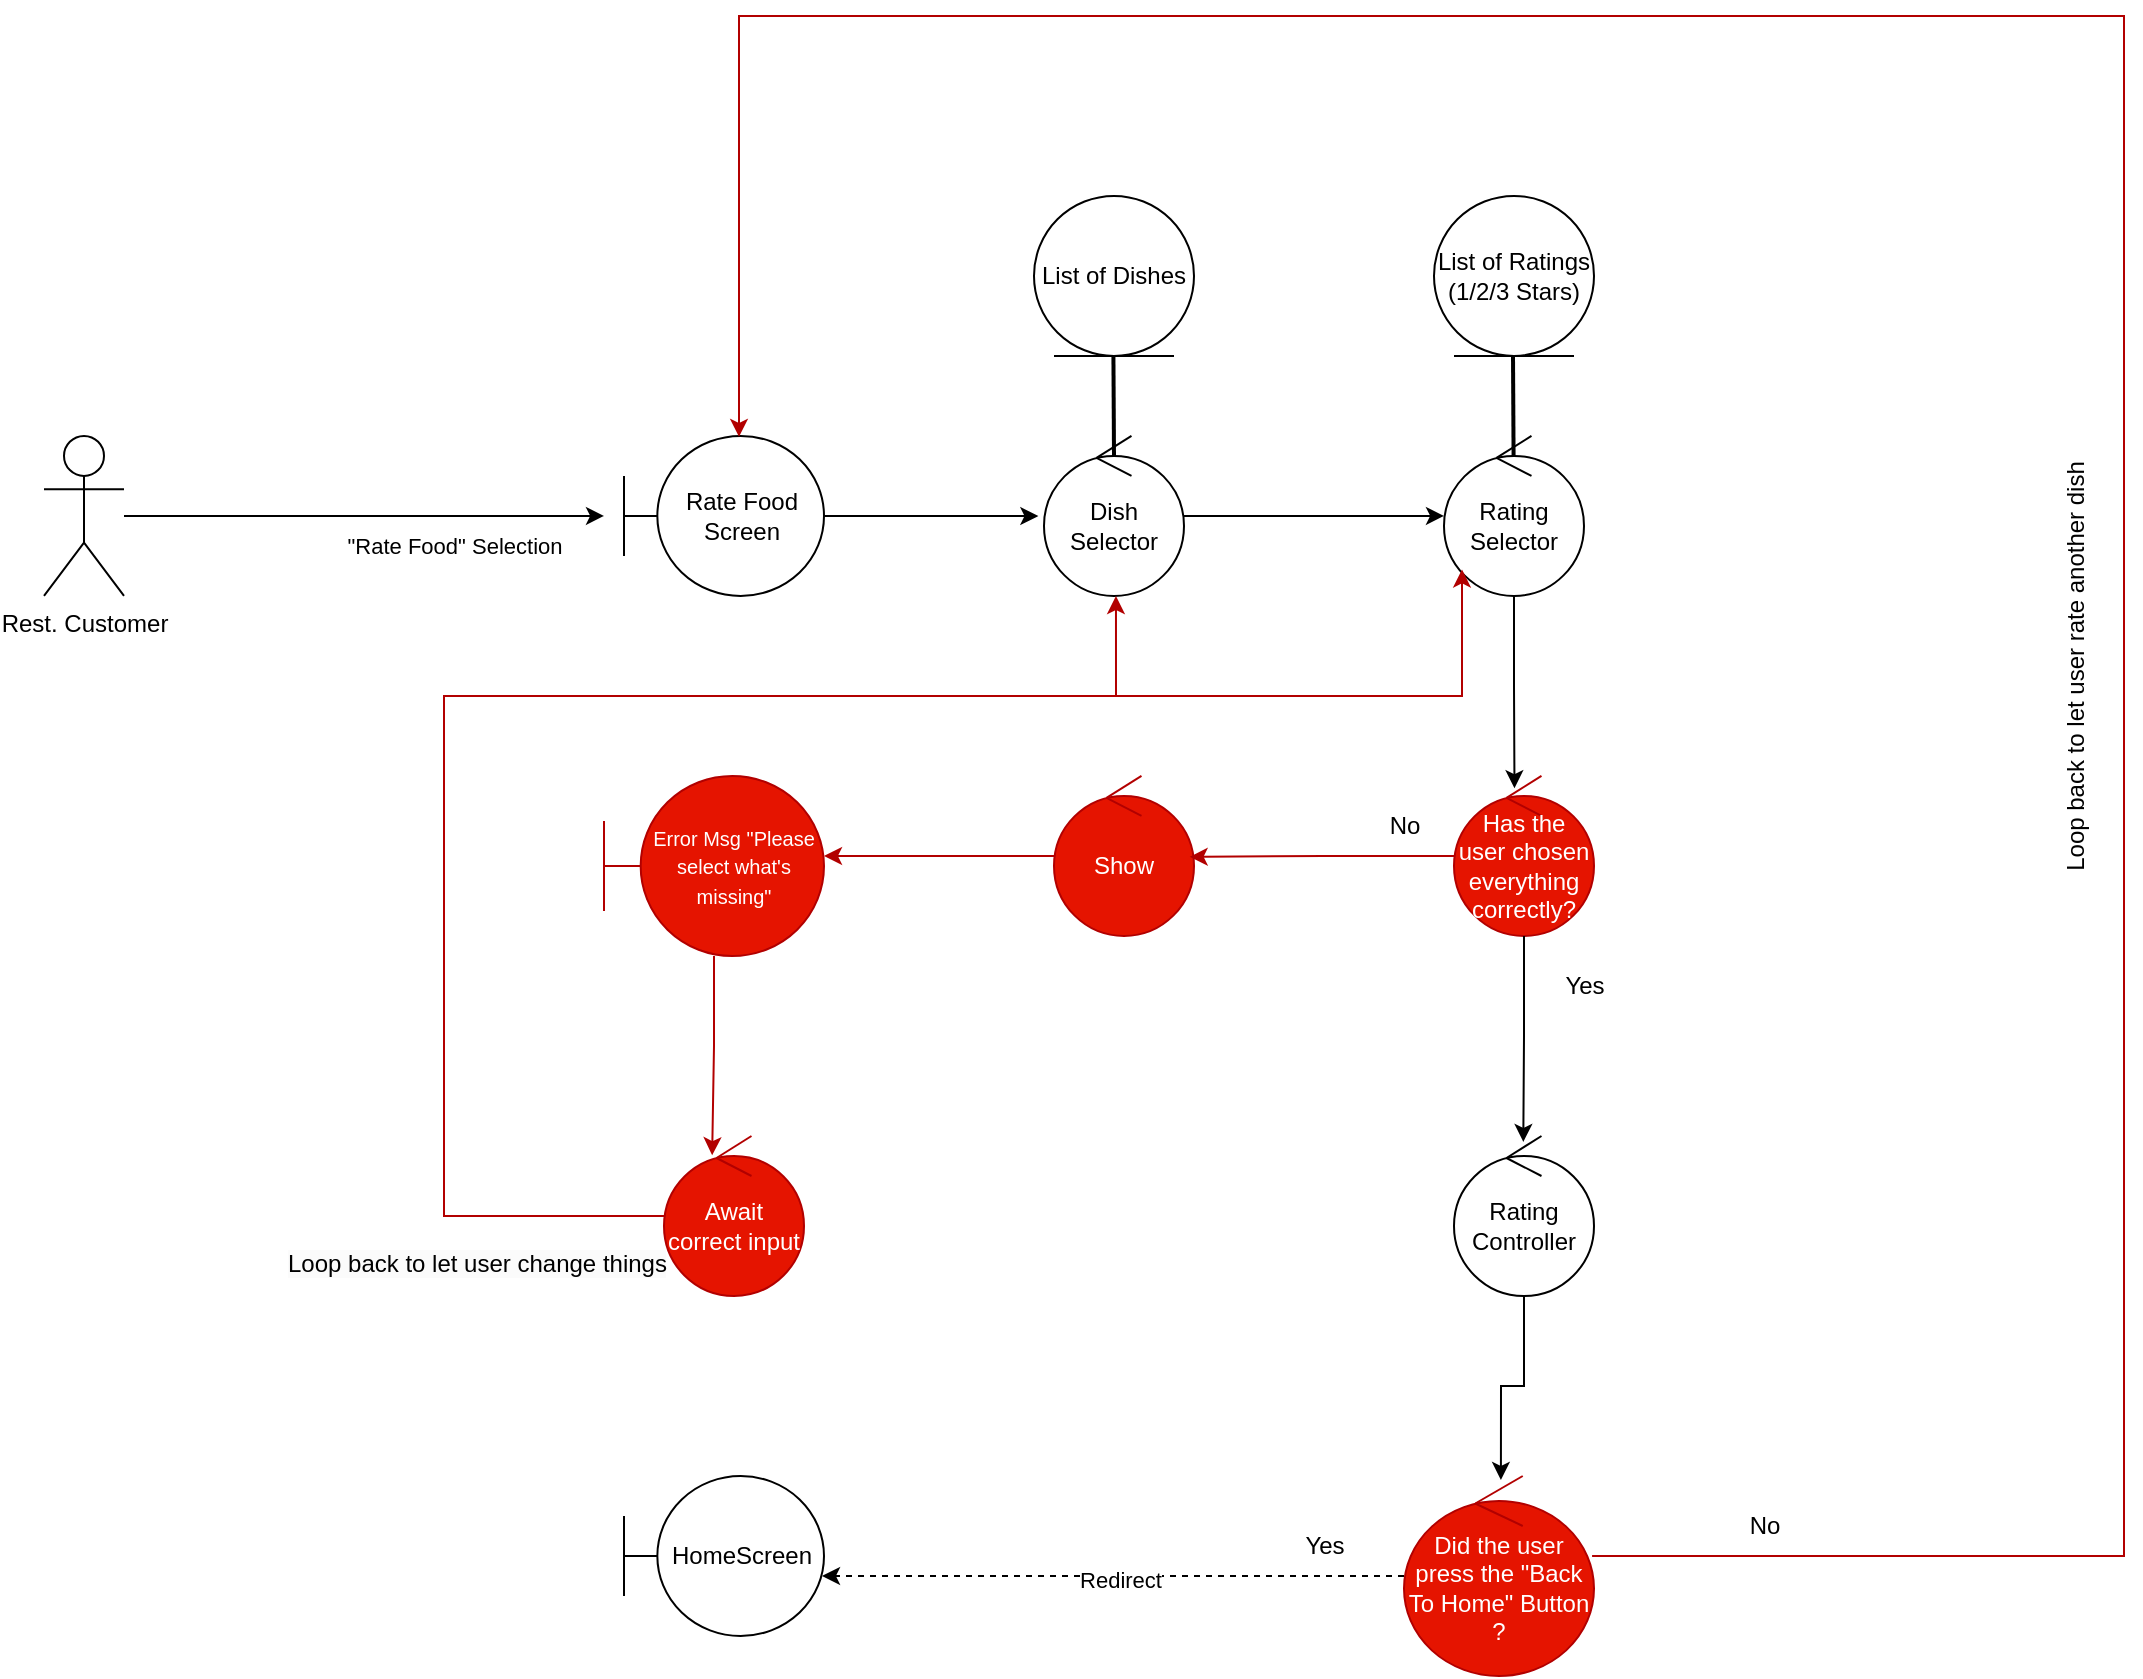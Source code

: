 <mxfile version="26.1.1">
  <diagram name="Page-1" id="BxerXJIWmEDAOscGx3Iq">
    <mxGraphModel dx="1562" dy="909" grid="1" gridSize="10" guides="1" tooltips="1" connect="1" arrows="1" fold="1" page="1" pageScale="1" pageWidth="3300" pageHeight="4681" math="0" shadow="0">
      <root>
        <mxCell id="0" />
        <mxCell id="1" parent="0" />
        <mxCell id="jkbBQhQmtu9Z3aaaky3j-1" style="edgeStyle=orthogonalEdgeStyle;rounded=0;orthogonalLoop=1;jettySize=auto;html=1;" edge="1" parent="1" source="jkbBQhQmtu9Z3aaaky3j-2">
          <mxGeometry relative="1" as="geometry">
            <mxPoint x="610" y="1349.95" as="targetPoint" />
          </mxGeometry>
        </mxCell>
        <mxCell id="jkbBQhQmtu9Z3aaaky3j-2" value="Rest. Customer" style="shape=umlActor;verticalLabelPosition=bottom;verticalAlign=top;html=1;movable=1;resizable=1;rotatable=1;deletable=1;editable=1;locked=0;connectable=1;labelPosition=center;align=center;textShadow=0;" vertex="1" parent="1">
          <mxGeometry x="330" y="1309.95" width="40" height="80" as="geometry" />
        </mxCell>
        <mxCell id="jkbBQhQmtu9Z3aaaky3j-3" value="Rate Food Screen" style="shape=umlBoundary;whiteSpace=wrap;html=1;rotation=0;" vertex="1" parent="1">
          <mxGeometry x="620" y="1309.95" width="100" height="80" as="geometry" />
        </mxCell>
        <mxCell id="jkbBQhQmtu9Z3aaaky3j-4" value="Dish Selector" style="ellipse;shape=umlControl;whiteSpace=wrap;html=1;" vertex="1" parent="1">
          <mxGeometry x="830" y="1309.95" width="70" height="80" as="geometry" />
        </mxCell>
        <mxCell id="jkbBQhQmtu9Z3aaaky3j-5" style="edgeStyle=orthogonalEdgeStyle;rounded=0;orthogonalLoop=1;jettySize=auto;html=1;entryX=-0.04;entryY=0.501;entryDx=0;entryDy=0;entryPerimeter=0;" edge="1" parent="1" source="jkbBQhQmtu9Z3aaaky3j-3" target="jkbBQhQmtu9Z3aaaky3j-4">
          <mxGeometry relative="1" as="geometry" />
        </mxCell>
        <mxCell id="jkbBQhQmtu9Z3aaaky3j-6" value="List of Dishes" style="ellipse;shape=umlEntity;whiteSpace=wrap;html=1;" vertex="1" parent="1">
          <mxGeometry x="825" y="1189.95" width="80" height="80" as="geometry" />
        </mxCell>
        <mxCell id="jkbBQhQmtu9Z3aaaky3j-7" value="" style="endArrow=none;html=1;rounded=0;strokeWidth=2;" edge="1" parent="1">
          <mxGeometry width="50" height="50" relative="1" as="geometry">
            <mxPoint x="865" y="1319.95" as="sourcePoint" />
            <mxPoint x="864.71" y="1269.95" as="targetPoint" />
          </mxGeometry>
        </mxCell>
        <mxCell id="jkbBQhQmtu9Z3aaaky3j-8" value="Rating Selector" style="ellipse;shape=umlControl;whiteSpace=wrap;html=1;" vertex="1" parent="1">
          <mxGeometry x="1030" y="1309.95" width="70" height="80" as="geometry" />
        </mxCell>
        <mxCell id="jkbBQhQmtu9Z3aaaky3j-9" style="edgeStyle=orthogonalEdgeStyle;rounded=0;orthogonalLoop=1;jettySize=auto;html=1;entryX=0;entryY=0.5;entryDx=0;entryDy=0;entryPerimeter=0;" edge="1" parent="1" source="jkbBQhQmtu9Z3aaaky3j-4" target="jkbBQhQmtu9Z3aaaky3j-8">
          <mxGeometry relative="1" as="geometry" />
        </mxCell>
        <mxCell id="jkbBQhQmtu9Z3aaaky3j-10" value="List of Ratings (1/2/3 Stars)" style="ellipse;shape=umlEntity;whiteSpace=wrap;html=1;" vertex="1" parent="1">
          <mxGeometry x="1025" y="1189.95" width="80" height="80" as="geometry" />
        </mxCell>
        <mxCell id="jkbBQhQmtu9Z3aaaky3j-11" value="" style="endArrow=none;html=1;rounded=0;strokeWidth=2;" edge="1" parent="1">
          <mxGeometry width="50" height="50" relative="1" as="geometry">
            <mxPoint x="1064.79" y="1319.95" as="sourcePoint" />
            <mxPoint x="1064.5" y="1269.95" as="targetPoint" />
          </mxGeometry>
        </mxCell>
        <mxCell id="jkbBQhQmtu9Z3aaaky3j-12" value="Has the user chosen everything correctly?" style="ellipse;shape=umlControl;whiteSpace=wrap;html=1;fillColor=#e51400;fontColor=#ffffff;strokeColor=#B20000;" vertex="1" parent="1">
          <mxGeometry x="1035" y="1479.95" width="70" height="80" as="geometry" />
        </mxCell>
        <mxCell id="jkbBQhQmtu9Z3aaaky3j-13" style="edgeStyle=orthogonalEdgeStyle;rounded=0;orthogonalLoop=1;jettySize=auto;html=1;entryX=0.432;entryY=0.077;entryDx=0;entryDy=0;entryPerimeter=0;" edge="1" parent="1" source="jkbBQhQmtu9Z3aaaky3j-8" target="jkbBQhQmtu9Z3aaaky3j-12">
          <mxGeometry relative="1" as="geometry" />
        </mxCell>
        <mxCell id="jkbBQhQmtu9Z3aaaky3j-14" value="Yes" style="text;html=1;align=center;verticalAlign=middle;resizable=0;points=[];autosize=1;strokeColor=none;fillColor=none;" vertex="1" parent="1">
          <mxGeometry x="1080" y="1570.05" width="40" height="30" as="geometry" />
        </mxCell>
        <mxCell id="jkbBQhQmtu9Z3aaaky3j-15" value="&lt;font style=&quot;font-size: 11px;&quot;&gt;&quot;Rate Food&quot; Selection&lt;/font&gt;" style="text;html=1;align=center;verticalAlign=middle;resizable=0;points=[];autosize=1;strokeColor=none;fillColor=none;" vertex="1" parent="1">
          <mxGeometry x="470" y="1350" width="130" height="30" as="geometry" />
        </mxCell>
        <mxCell id="jkbBQhQmtu9Z3aaaky3j-16" value="Loop back to let user rate another dish" style="text;align=center;verticalAlign=middle;resizable=0;points=[];autosize=1;strokeColor=none;fillColor=none;textShadow=0;labelBorderColor=none;labelBackgroundColor=none;imageWidth=20;imageHeight=24;arcSize=12;rotation=-90;" vertex="1" parent="1">
          <mxGeometry x="1230" y="1410" width="230" height="30" as="geometry" />
        </mxCell>
        <mxCell id="jkbBQhQmtu9Z3aaaky3j-17" value="No" style="text;html=1;align=center;verticalAlign=middle;resizable=0;points=[];autosize=1;strokeColor=none;fillColor=none;" vertex="1" parent="1">
          <mxGeometry x="990" y="1490" width="40" height="30" as="geometry" />
        </mxCell>
        <mxCell id="jkbBQhQmtu9Z3aaaky3j-18" value="Rating Controller" style="ellipse;shape=umlControl;whiteSpace=wrap;html=1;" vertex="1" parent="1">
          <mxGeometry x="1035" y="1660" width="70" height="80" as="geometry" />
        </mxCell>
        <mxCell id="jkbBQhQmtu9Z3aaaky3j-19" style="edgeStyle=orthogonalEdgeStyle;rounded=0;orthogonalLoop=1;jettySize=auto;html=1;entryX=0.495;entryY=0.037;entryDx=0;entryDy=0;entryPerimeter=0;" edge="1" parent="1" source="jkbBQhQmtu9Z3aaaky3j-12" target="jkbBQhQmtu9Z3aaaky3j-18">
          <mxGeometry relative="1" as="geometry" />
        </mxCell>
        <mxCell id="jkbBQhQmtu9Z3aaaky3j-20" value="&lt;span style=&quot;font-size: 10px;&quot;&gt;&lt;font style=&quot;color: rgb(255, 255, 255);&quot;&gt;Error Msg &quot;Please select what&#39;s missing&quot;&lt;/font&gt;&lt;/span&gt;" style="shape=umlBoundary;whiteSpace=wrap;html=1;fillColor=#e51400;fontColor=#ffffff;strokeColor=#B20000;" vertex="1" parent="1">
          <mxGeometry x="610" y="1479.95" width="110" height="90.1" as="geometry" />
        </mxCell>
        <mxCell id="jkbBQhQmtu9Z3aaaky3j-21" value="No" style="text;html=1;align=center;verticalAlign=middle;resizable=0;points=[];autosize=1;strokeColor=none;fillColor=none;" vertex="1" parent="1">
          <mxGeometry x="1170" y="1840" width="40" height="30" as="geometry" />
        </mxCell>
        <mxCell id="jkbBQhQmtu9Z3aaaky3j-22" value="Yes" style="text;html=1;align=center;verticalAlign=middle;resizable=0;points=[];autosize=1;strokeColor=none;fillColor=none;" vertex="1" parent="1">
          <mxGeometry x="950" y="1850" width="40" height="30" as="geometry" />
        </mxCell>
        <mxCell id="jkbBQhQmtu9Z3aaaky3j-23" value="Show" style="ellipse;shape=umlControl;whiteSpace=wrap;html=1;fillColor=#e51400;fontColor=#ffffff;strokeColor=#B20000;" vertex="1" parent="1">
          <mxGeometry x="835" y="1479.95" width="70" height="80" as="geometry" />
        </mxCell>
        <mxCell id="jkbBQhQmtu9Z3aaaky3j-24" style="edgeStyle=orthogonalEdgeStyle;rounded=0;orthogonalLoop=1;jettySize=auto;html=1;entryX=0.969;entryY=0.506;entryDx=0;entryDy=0;entryPerimeter=0;fillColor=#e51400;strokeColor=#B20000;" edge="1" parent="1" source="jkbBQhQmtu9Z3aaaky3j-12" target="jkbBQhQmtu9Z3aaaky3j-23">
          <mxGeometry relative="1" as="geometry" />
        </mxCell>
        <mxCell id="jkbBQhQmtu9Z3aaaky3j-25" style="edgeStyle=orthogonalEdgeStyle;rounded=0;orthogonalLoop=1;jettySize=auto;html=1;fillColor=#e51400;strokeColor=#B20000;" edge="1" parent="1" source="jkbBQhQmtu9Z3aaaky3j-23">
          <mxGeometry relative="1" as="geometry">
            <mxPoint x="720" y="1520" as="targetPoint" />
          </mxGeometry>
        </mxCell>
        <mxCell id="jkbBQhQmtu9Z3aaaky3j-26" value="Did the user press the &quot;Back To Home&quot; Button ?" style="ellipse;shape=umlControl;whiteSpace=wrap;html=1;fillColor=#e51400;fontColor=#ffffff;strokeColor=#B20000;" vertex="1" parent="1">
          <mxGeometry x="1010" y="1830" width="95" height="100" as="geometry" />
        </mxCell>
        <mxCell id="jkbBQhQmtu9Z3aaaky3j-27" style="edgeStyle=orthogonalEdgeStyle;rounded=0;orthogonalLoop=1;jettySize=auto;html=1;entryX=0.51;entryY=0.02;entryDx=0;entryDy=0;entryPerimeter=0;" edge="1" parent="1" source="jkbBQhQmtu9Z3aaaky3j-18" target="jkbBQhQmtu9Z3aaaky3j-26">
          <mxGeometry relative="1" as="geometry" />
        </mxCell>
        <mxCell id="jkbBQhQmtu9Z3aaaky3j-28" style="edgeStyle=orthogonalEdgeStyle;rounded=0;orthogonalLoop=1;jettySize=auto;html=1;entryX=0.575;entryY=0.006;entryDx=0;entryDy=0;entryPerimeter=0;fillColor=#e51400;strokeColor=#B20000;" edge="1" parent="1" source="jkbBQhQmtu9Z3aaaky3j-26" target="jkbBQhQmtu9Z3aaaky3j-3">
          <mxGeometry relative="1" as="geometry">
            <Array as="points">
              <mxPoint x="1370" y="1870" />
              <mxPoint x="1370" y="1100" />
              <mxPoint x="678" y="1100" />
            </Array>
          </mxGeometry>
        </mxCell>
        <mxCell id="jkbBQhQmtu9Z3aaaky3j-29" value="Await correct input" style="ellipse;shape=umlControl;whiteSpace=wrap;html=1;fillColor=#e51400;fontColor=#ffffff;strokeColor=#B20000;" vertex="1" parent="1">
          <mxGeometry x="640" y="1660" width="70" height="80" as="geometry" />
        </mxCell>
        <mxCell id="jkbBQhQmtu9Z3aaaky3j-30" style="edgeStyle=orthogonalEdgeStyle;rounded=0;orthogonalLoop=1;jettySize=auto;html=1;entryX=0.344;entryY=0.12;entryDx=0;entryDy=0;entryPerimeter=0;fillColor=#e51400;strokeColor=#B20000;" edge="1" parent="1" source="jkbBQhQmtu9Z3aaaky3j-20" target="jkbBQhQmtu9Z3aaaky3j-29">
          <mxGeometry relative="1" as="geometry" />
        </mxCell>
        <mxCell id="jkbBQhQmtu9Z3aaaky3j-31" value="HomeScreen" style="shape=umlBoundary;whiteSpace=wrap;html=1;rotation=0;" vertex="1" parent="1">
          <mxGeometry x="620" y="1830" width="100" height="80" as="geometry" />
        </mxCell>
        <mxCell id="jkbBQhQmtu9Z3aaaky3j-32" style="edgeStyle=orthogonalEdgeStyle;rounded=0;orthogonalLoop=1;jettySize=auto;html=1;entryX=0.514;entryY=1.001;entryDx=0;entryDy=0;entryPerimeter=0;fillColor=#e51400;strokeColor=#B20000;" edge="1" parent="1" source="jkbBQhQmtu9Z3aaaky3j-29" target="jkbBQhQmtu9Z3aaaky3j-4">
          <mxGeometry relative="1" as="geometry">
            <Array as="points">
              <mxPoint x="530" y="1700" />
              <mxPoint x="530" y="1440" />
              <mxPoint x="866" y="1440" />
            </Array>
          </mxGeometry>
        </mxCell>
        <mxCell id="jkbBQhQmtu9Z3aaaky3j-33" style="edgeStyle=orthogonalEdgeStyle;rounded=0;orthogonalLoop=1;jettySize=auto;html=1;fillColor=#e51400;strokeColor=#B20000;" edge="1" parent="1" source="jkbBQhQmtu9Z3aaaky3j-29" target="jkbBQhQmtu9Z3aaaky3j-8">
          <mxGeometry relative="1" as="geometry">
            <Array as="points">
              <mxPoint x="530" y="1700" />
              <mxPoint x="530" y="1440" />
              <mxPoint x="1039" y="1440" />
            </Array>
          </mxGeometry>
        </mxCell>
        <mxCell id="jkbBQhQmtu9Z3aaaky3j-34" value="&lt;span style=&quot;color: rgb(0, 0, 0); font-family: Helvetica; font-size: 12px; font-style: normal; font-variant-ligatures: normal; font-variant-caps: normal; font-weight: 400; letter-spacing: normal; orphans: 2; text-align: center; text-indent: 0px; text-transform: none; widows: 2; word-spacing: 0px; -webkit-text-stroke-width: 0px; white-space: nowrap; background-color: rgb(251, 251, 251); text-decoration-thickness: initial; text-decoration-style: initial; text-decoration-color: initial; display: inline !important; float: none;&quot;&gt;Loop back to let user change things&lt;/span&gt;" style="text;whiteSpace=wrap;html=1;rotation=0;" vertex="1" parent="1">
          <mxGeometry x="450" y="1709.95" width="190" height="30.05" as="geometry" />
        </mxCell>
        <mxCell id="jkbBQhQmtu9Z3aaaky3j-35" style="edgeStyle=orthogonalEdgeStyle;rounded=0;orthogonalLoop=1;jettySize=auto;html=1;entryX=0.99;entryY=0.625;entryDx=0;entryDy=0;entryPerimeter=0;dashed=1;" edge="1" parent="1" source="jkbBQhQmtu9Z3aaaky3j-26" target="jkbBQhQmtu9Z3aaaky3j-31">
          <mxGeometry relative="1" as="geometry" />
        </mxCell>
        <mxCell id="jkbBQhQmtu9Z3aaaky3j-36" value="Redirect" style="edgeLabel;html=1;align=center;verticalAlign=middle;resizable=0;points=[];" vertex="1" connectable="0" parent="jkbBQhQmtu9Z3aaaky3j-35">
          <mxGeometry x="-0.024" y="2" relative="1" as="geometry">
            <mxPoint as="offset" />
          </mxGeometry>
        </mxCell>
      </root>
    </mxGraphModel>
  </diagram>
</mxfile>

